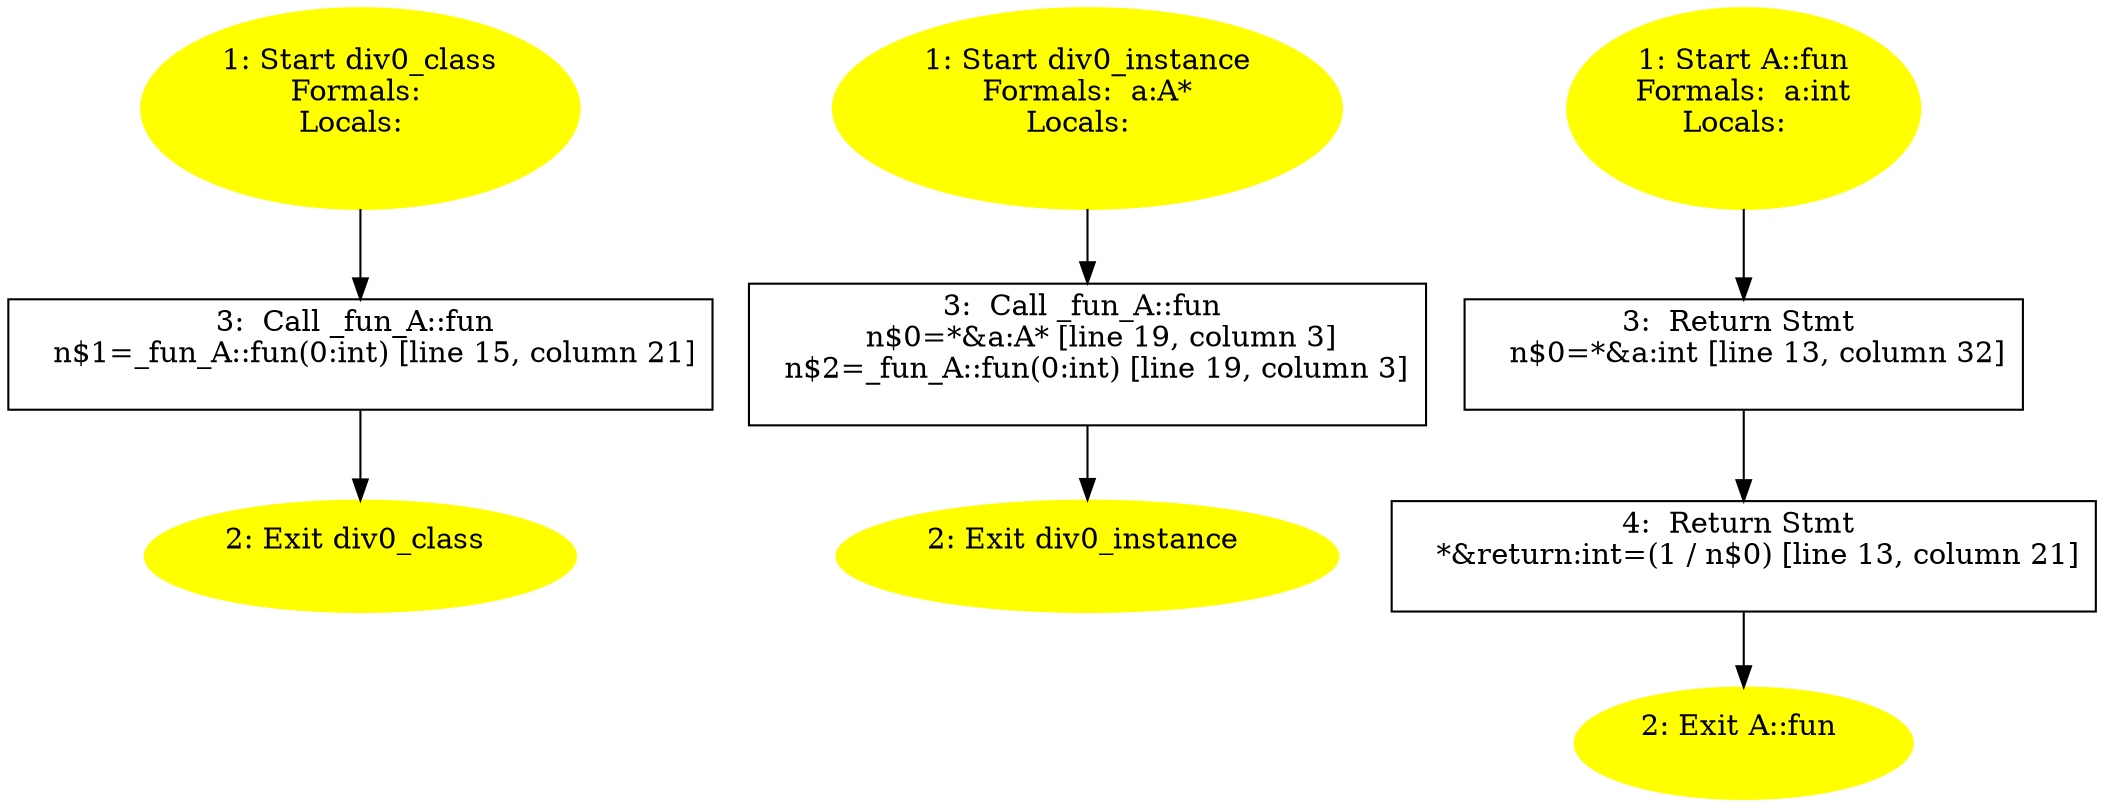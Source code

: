 /* @generated */
digraph cfg {
"div0_class#4984704850372216251.260ce38d809793fc_1" [label="1: Start div0_class\nFormals: \nLocals:  \n  " color=yellow style=filled]
	

	 "div0_class#4984704850372216251.260ce38d809793fc_1" -> "div0_class#4984704850372216251.260ce38d809793fc_3" ;
"div0_class#4984704850372216251.260ce38d809793fc_2" [label="2: Exit div0_class \n  " color=yellow style=filled]
	

"div0_class#4984704850372216251.260ce38d809793fc_3" [label="3:  Call _fun_A::fun \n   n$1=_fun_A::fun(0:int) [line 15, column 21]\n " shape="box"]
	

	 "div0_class#4984704850372216251.260ce38d809793fc_3" -> "div0_class#4984704850372216251.260ce38d809793fc_2" ;
"div0_instance(class A)#1337694953.fc775825a5031b98_1" [label="1: Start div0_instance\nFormals:  a:A*\nLocals:  \n  " color=yellow style=filled]
	

	 "div0_instance(class A)#1337694953.fc775825a5031b98_1" -> "div0_instance(class A)#1337694953.fc775825a5031b98_3" ;
"div0_instance(class A)#1337694953.fc775825a5031b98_2" [label="2: Exit div0_instance \n  " color=yellow style=filled]
	

"div0_instance(class A)#1337694953.fc775825a5031b98_3" [label="3:  Call _fun_A::fun \n   n$0=*&a:A* [line 19, column 3]\n  n$2=_fun_A::fun(0:int) [line 19, column 3]\n " shape="box"]
	

	 "div0_instance(class A)#1337694953.fc775825a5031b98_3" -> "div0_instance(class A)#1337694953.fc775825a5031b98_2" ;
"fun#A#(6769534270530582672).0ab578f4190d39d2_1" [label="1: Start A::fun\nFormals:  a:int\nLocals:  \n  " color=yellow style=filled]
	

	 "fun#A#(6769534270530582672).0ab578f4190d39d2_1" -> "fun#A#(6769534270530582672).0ab578f4190d39d2_3" ;
"fun#A#(6769534270530582672).0ab578f4190d39d2_2" [label="2: Exit A::fun \n  " color=yellow style=filled]
	

"fun#A#(6769534270530582672).0ab578f4190d39d2_3" [label="3:  Return Stmt \n   n$0=*&a:int [line 13, column 32]\n " shape="box"]
	

	 "fun#A#(6769534270530582672).0ab578f4190d39d2_3" -> "fun#A#(6769534270530582672).0ab578f4190d39d2_4" ;
"fun#A#(6769534270530582672).0ab578f4190d39d2_4" [label="4:  Return Stmt \n   *&return:int=(1 / n$0) [line 13, column 21]\n " shape="box"]
	

	 "fun#A#(6769534270530582672).0ab578f4190d39d2_4" -> "fun#A#(6769534270530582672).0ab578f4190d39d2_2" ;
}
